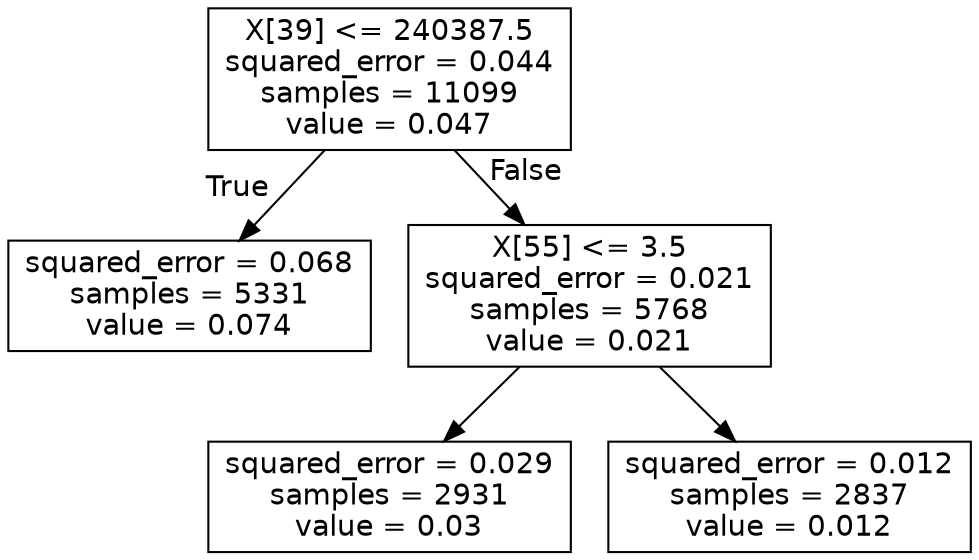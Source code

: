 digraph Tree {
node [shape=box, fontname="helvetica"] ;
edge [fontname="helvetica"] ;
0 [label="X[39] <= 240387.5\nsquared_error = 0.044\nsamples = 11099\nvalue = 0.047"] ;
1 [label="squared_error = 0.068\nsamples = 5331\nvalue = 0.074"] ;
0 -> 1 [labeldistance=2.5, labelangle=45, headlabel="True"] ;
2 [label="X[55] <= 3.5\nsquared_error = 0.021\nsamples = 5768\nvalue = 0.021"] ;
0 -> 2 [labeldistance=2.5, labelangle=-45, headlabel="False"] ;
3 [label="squared_error = 0.029\nsamples = 2931\nvalue = 0.03"] ;
2 -> 3 ;
4 [label="squared_error = 0.012\nsamples = 2837\nvalue = 0.012"] ;
2 -> 4 ;
}